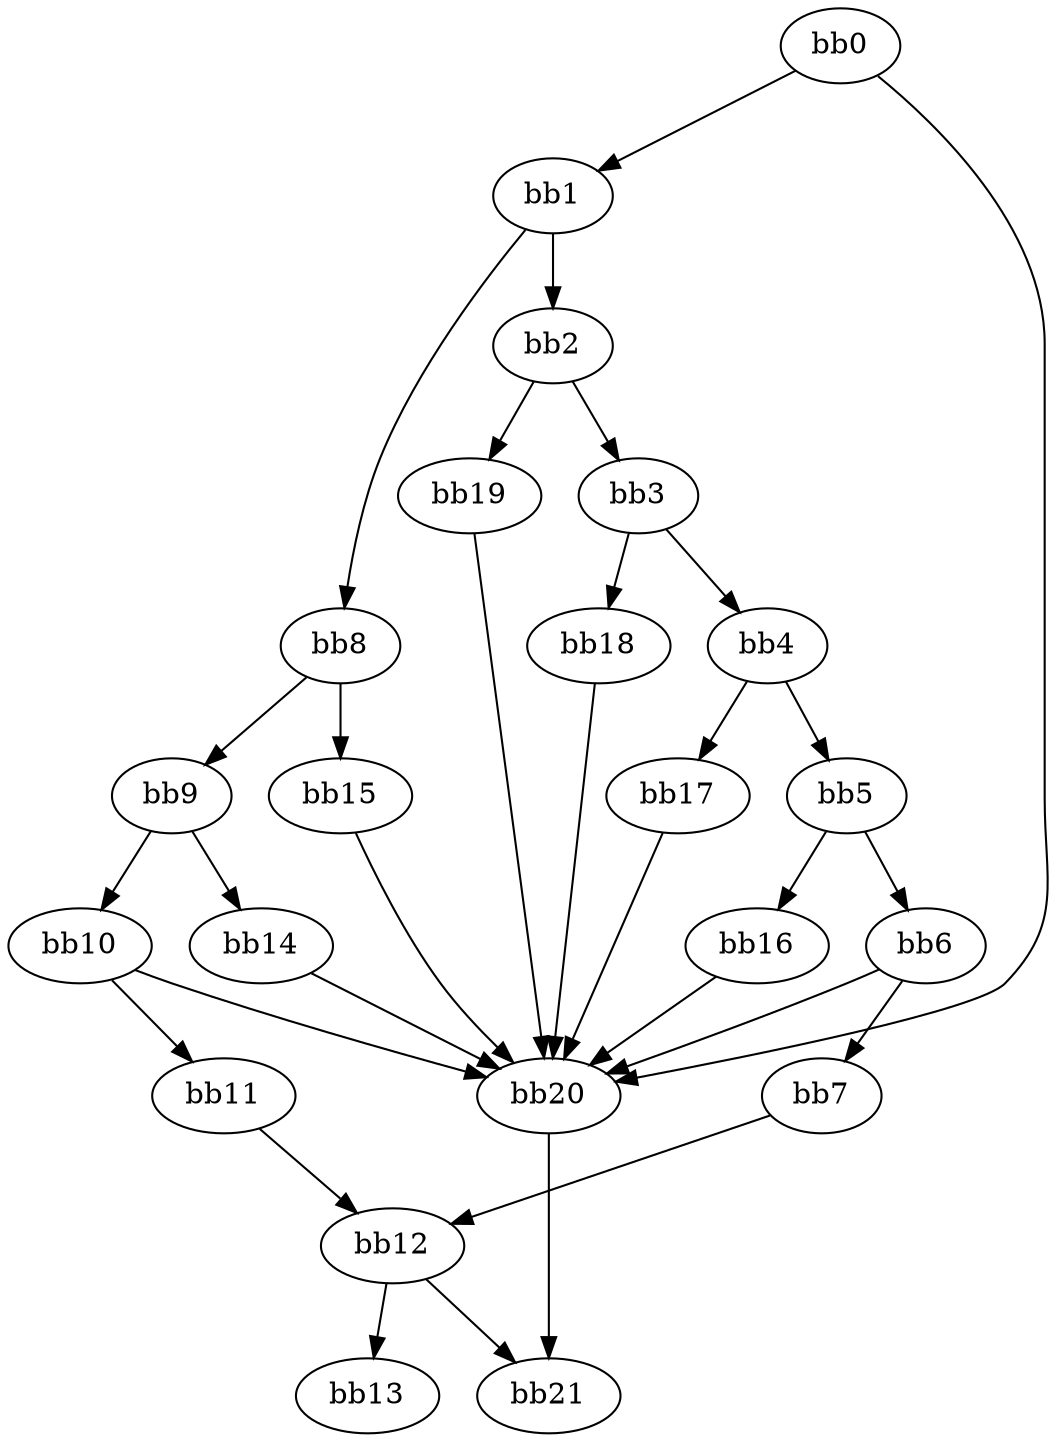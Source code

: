 digraph {
    0 [ label = "bb0\l" ]
    1 [ label = "bb1\l" ]
    2 [ label = "bb2\l" ]
    3 [ label = "bb3\l" ]
    4 [ label = "bb4\l" ]
    5 [ label = "bb5\l" ]
    6 [ label = "bb6\l" ]
    7 [ label = "bb7\l" ]
    8 [ label = "bb8\l" ]
    9 [ label = "bb9\l" ]
    10 [ label = "bb10\l" ]
    11 [ label = "bb11\l" ]
    12 [ label = "bb12\l" ]
    13 [ label = "bb13\l" ]
    14 [ label = "bb14\l" ]
    15 [ label = "bb15\l" ]
    16 [ label = "bb16\l" ]
    17 [ label = "bb17\l" ]
    18 [ label = "bb18\l" ]
    19 [ label = "bb19\l" ]
    20 [ label = "bb20\l" ]
    21 [ label = "bb21\l" ]
    0 -> 1 [ ]
    0 -> 20 [ ]
    1 -> 2 [ ]
    1 -> 8 [ ]
    2 -> 3 [ ]
    2 -> 19 [ ]
    3 -> 4 [ ]
    3 -> 18 [ ]
    4 -> 5 [ ]
    4 -> 17 [ ]
    5 -> 6 [ ]
    5 -> 16 [ ]
    6 -> 7 [ ]
    6 -> 20 [ ]
    7 -> 12 [ ]
    8 -> 9 [ ]
    8 -> 15 [ ]
    9 -> 10 [ ]
    9 -> 14 [ ]
    10 -> 11 [ ]
    10 -> 20 [ ]
    11 -> 12 [ ]
    12 -> 13 [ ]
    12 -> 21 [ ]
    14 -> 20 [ ]
    15 -> 20 [ ]
    16 -> 20 [ ]
    17 -> 20 [ ]
    18 -> 20 [ ]
    19 -> 20 [ ]
    20 -> 21 [ ]
}


